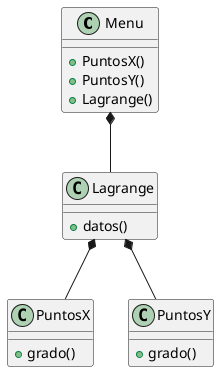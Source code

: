 @startuml Lagrange

Class Menu
Class Lagrange
Class PuntosX
Class PuntosY


Menu *-- Lagrange
Lagrange *-- PuntosX
Lagrange *-- PuntosY

Class Menu { 
    +PuntosX()
    +PuntosY()
    +Lagrange()
    }
Class Lagrange{ 
    + datos() 
    }
Class PuntosX{
    + grado() 
    }
Class PuntosY{
    + grado() 
    }